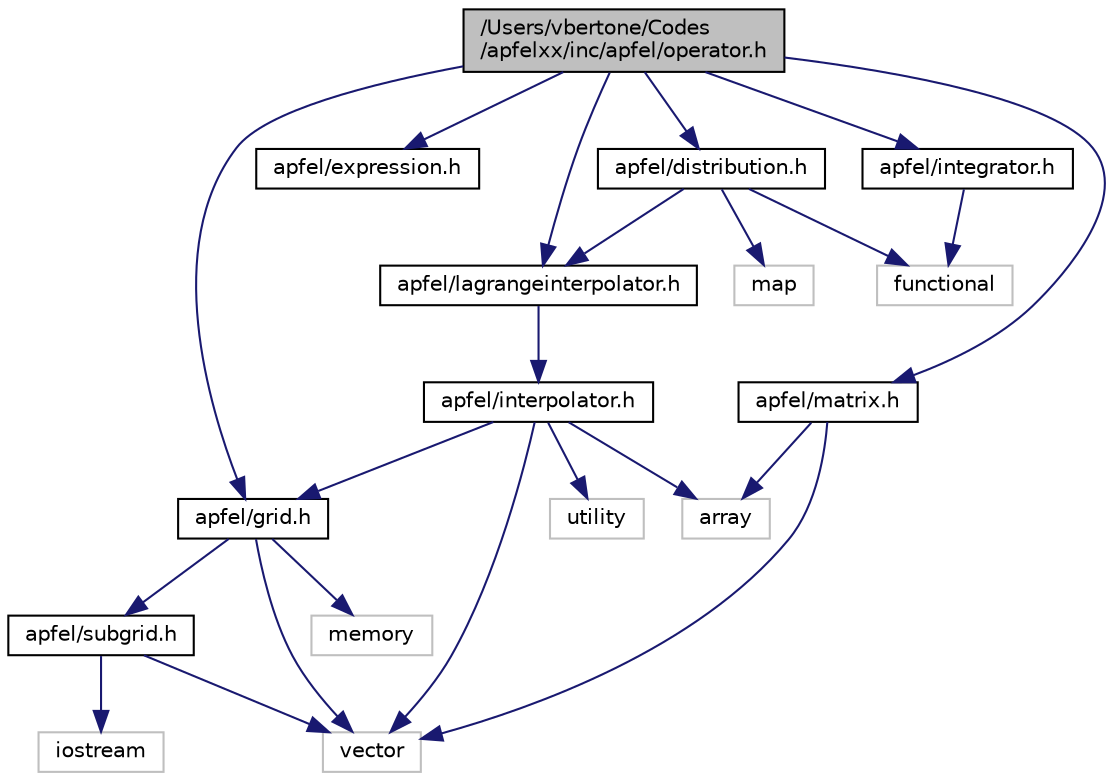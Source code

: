 digraph "/Users/vbertone/Codes/apfelxx/inc/apfel/operator.h"
{
  edge [fontname="Helvetica",fontsize="10",labelfontname="Helvetica",labelfontsize="10"];
  node [fontname="Helvetica",fontsize="10",shape=record];
  Node0 [label="/Users/vbertone/Codes\l/apfelxx/inc/apfel/operator.h",height=0.2,width=0.4,color="black", fillcolor="grey75", style="filled", fontcolor="black"];
  Node0 -> Node1 [color="midnightblue",fontsize="10",style="solid",fontname="Helvetica"];
  Node1 [label="apfel/grid.h",height=0.2,width=0.4,color="black", fillcolor="white", style="filled",URL="$a00119.html"];
  Node1 -> Node2 [color="midnightblue",fontsize="10",style="solid",fontname="Helvetica"];
  Node2 [label="apfel/subgrid.h",height=0.2,width=0.4,color="black", fillcolor="white", style="filled",URL="$a00176.html"];
  Node2 -> Node3 [color="midnightblue",fontsize="10",style="solid",fontname="Helvetica"];
  Node3 [label="vector",height=0.2,width=0.4,color="grey75", fillcolor="white", style="filled"];
  Node2 -> Node4 [color="midnightblue",fontsize="10",style="solid",fontname="Helvetica"];
  Node4 [label="iostream",height=0.2,width=0.4,color="grey75", fillcolor="white", style="filled"];
  Node1 -> Node3 [color="midnightblue",fontsize="10",style="solid",fontname="Helvetica"];
  Node1 -> Node5 [color="midnightblue",fontsize="10",style="solid",fontname="Helvetica"];
  Node5 [label="memory",height=0.2,width=0.4,color="grey75", fillcolor="white", style="filled"];
  Node0 -> Node6 [color="midnightblue",fontsize="10",style="solid",fontname="Helvetica"];
  Node6 [label="apfel/expression.h",height=0.2,width=0.4,color="black", fillcolor="white", style="filled",URL="$a00116.html"];
  Node0 -> Node7 [color="midnightblue",fontsize="10",style="solid",fontname="Helvetica"];
  Node7 [label="apfel/distribution.h",height=0.2,width=0.4,color="black", fillcolor="white", style="filled",URL="$a00107.html"];
  Node7 -> Node8 [color="midnightblue",fontsize="10",style="solid",fontname="Helvetica"];
  Node8 [label="apfel/lagrangeinterpolator.h",height=0.2,width=0.4,color="black", fillcolor="white", style="filled",URL="$a00128.html"];
  Node8 -> Node9 [color="midnightblue",fontsize="10",style="solid",fontname="Helvetica"];
  Node9 [label="apfel/interpolator.h",height=0.2,width=0.4,color="black", fillcolor="white", style="filled",URL="$a00125.html"];
  Node9 -> Node1 [color="midnightblue",fontsize="10",style="solid",fontname="Helvetica"];
  Node9 -> Node3 [color="midnightblue",fontsize="10",style="solid",fontname="Helvetica"];
  Node9 -> Node10 [color="midnightblue",fontsize="10",style="solid",fontname="Helvetica"];
  Node10 [label="array",height=0.2,width=0.4,color="grey75", fillcolor="white", style="filled"];
  Node9 -> Node11 [color="midnightblue",fontsize="10",style="solid",fontname="Helvetica"];
  Node11 [label="utility",height=0.2,width=0.4,color="grey75", fillcolor="white", style="filled"];
  Node7 -> Node12 [color="midnightblue",fontsize="10",style="solid",fontname="Helvetica"];
  Node12 [label="functional",height=0.2,width=0.4,color="grey75", fillcolor="white", style="filled"];
  Node7 -> Node13 [color="midnightblue",fontsize="10",style="solid",fontname="Helvetica"];
  Node13 [label="map",height=0.2,width=0.4,color="grey75", fillcolor="white", style="filled"];
  Node0 -> Node14 [color="midnightblue",fontsize="10",style="solid",fontname="Helvetica"];
  Node14 [label="apfel/integrator.h",height=0.2,width=0.4,color="black", fillcolor="white", style="filled",URL="$a00122.html"];
  Node14 -> Node12 [color="midnightblue",fontsize="10",style="solid",fontname="Helvetica"];
  Node0 -> Node8 [color="midnightblue",fontsize="10",style="solid",fontname="Helvetica"];
  Node0 -> Node15 [color="midnightblue",fontsize="10",style="solid",fontname="Helvetica"];
  Node15 [label="apfel/matrix.h",height=0.2,width=0.4,color="black", fillcolor="white", style="filled",URL="$a00146.html"];
  Node15 -> Node3 [color="midnightblue",fontsize="10",style="solid",fontname="Helvetica"];
  Node15 -> Node10 [color="midnightblue",fontsize="10",style="solid",fontname="Helvetica"];
}
